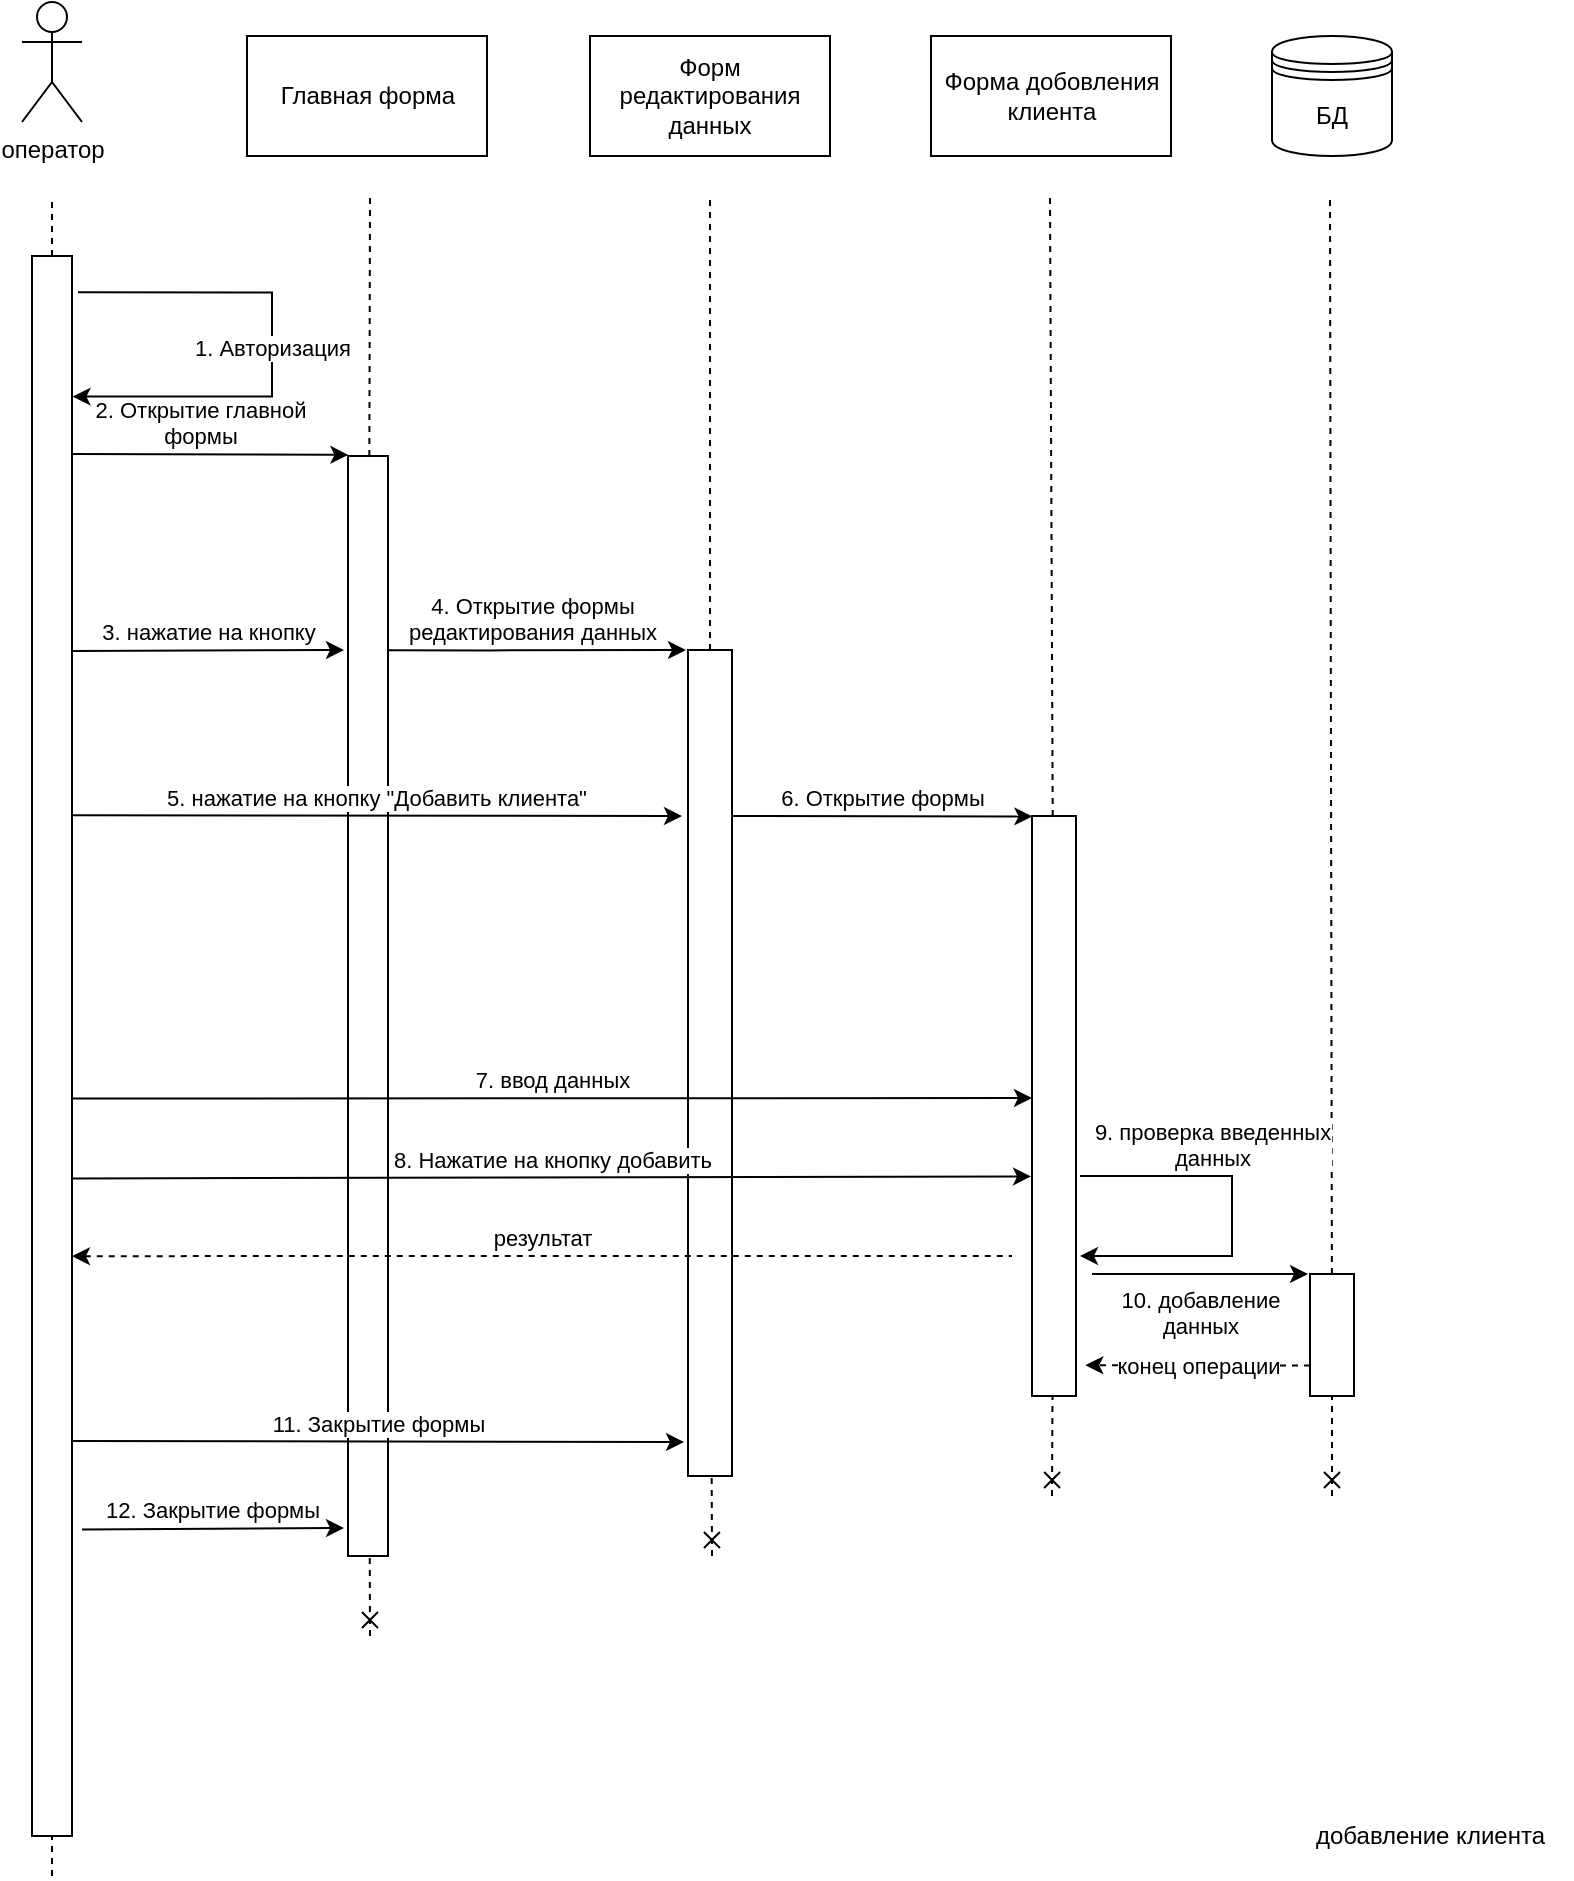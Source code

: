 <mxfile version="10.7.5" type="device"><diagram id="pCIILW8HR0IHddUcn_3H" name="Page-1"><mxGraphModel dx="1074" dy="644" grid="1" gridSize="10" guides="1" tooltips="1" connect="1" arrows="1" fold="1" page="1" pageScale="1" pageWidth="827" pageHeight="1169" math="0" shadow="0"><root><mxCell id="0"/><mxCell id="1" parent="0"/><mxCell id="YDUCniBrMUlvYcQVdhee-1" value="оператор" style="shape=umlActor;verticalLabelPosition=bottom;labelBackgroundColor=#ffffff;verticalAlign=top;html=1;outlineConnect=0;" vertex="1" parent="1"><mxGeometry x="35" y="23" width="30" height="60" as="geometry"/></mxCell><mxCell id="YDUCniBrMUlvYcQVdhee-2" value="Главная форма" style="rounded=0;whiteSpace=wrap;html=1;" vertex="1" parent="1"><mxGeometry x="147.5" y="40" width="120" height="60" as="geometry"/></mxCell><mxCell id="YDUCniBrMUlvYcQVdhee-3" value="Форм редактирования данных" style="rounded=0;whiteSpace=wrap;html=1;" vertex="1" parent="1"><mxGeometry x="319" y="40" width="120" height="60" as="geometry"/></mxCell><mxCell id="YDUCniBrMUlvYcQVdhee-4" value="Форма добовления клиента" style="rounded=0;whiteSpace=wrap;html=1;" vertex="1" parent="1"><mxGeometry x="489.5" y="40" width="120" height="60" as="geometry"/></mxCell><mxCell id="YDUCniBrMUlvYcQVdhee-5" value="БД" style="shape=datastore;whiteSpace=wrap;html=1;" vertex="1" parent="1"><mxGeometry x="660" y="40" width="60" height="60" as="geometry"/></mxCell><mxCell id="YDUCniBrMUlvYcQVdhee-6" value="" style="endArrow=none;dashed=1;html=1;" edge="1" parent="1"><mxGeometry width="50" height="50" relative="1" as="geometry"><mxPoint x="50" y="960" as="sourcePoint"/><mxPoint x="50" y="120" as="targetPoint"/></mxGeometry></mxCell><mxCell id="YDUCniBrMUlvYcQVdhee-7" value="" style="endArrow=none;dashed=1;html=1;" edge="1" parent="1" source="YDUCniBrMUlvYcQVdhee-16"><mxGeometry width="50" height="50" relative="1" as="geometry"><mxPoint x="209" y="960" as="sourcePoint"/><mxPoint x="209" y="120" as="targetPoint"/></mxGeometry></mxCell><mxCell id="YDUCniBrMUlvYcQVdhee-8" value="" style="endArrow=none;dashed=1;html=1;" edge="1" parent="1" source="YDUCniBrMUlvYcQVdhee-21"><mxGeometry width="50" height="50" relative="1" as="geometry"><mxPoint x="379.0" y="970" as="sourcePoint"/><mxPoint x="379.0" y="120" as="targetPoint"/></mxGeometry></mxCell><mxCell id="YDUCniBrMUlvYcQVdhee-9" value="" style="endArrow=none;dashed=1;html=1;" edge="1" parent="1" source="YDUCniBrMUlvYcQVdhee-25"><mxGeometry width="50" height="50" relative="1" as="geometry"><mxPoint x="549" y="960" as="sourcePoint"/><mxPoint x="549" y="120" as="targetPoint"/></mxGeometry></mxCell><mxCell id="YDUCniBrMUlvYcQVdhee-10" value="" style="endArrow=none;dashed=1;html=1;" edge="1" parent="1" source="YDUCniBrMUlvYcQVdhee-34"><mxGeometry width="50" height="50" relative="1" as="geometry"><mxPoint x="689" y="970" as="sourcePoint"/><mxPoint x="689" y="120" as="targetPoint"/></mxGeometry></mxCell><mxCell id="YDUCniBrMUlvYcQVdhee-19" value="3. нажатие на кнопку" style="edgeStyle=orthogonalEdgeStyle;rounded=0;orthogonalLoop=1;jettySize=auto;html=1;exitX=1;exitY=0.25;exitDx=0;exitDy=0;verticalAlign=bottom;" edge="1" parent="1" source="YDUCniBrMUlvYcQVdhee-11"><mxGeometry relative="1" as="geometry"><mxPoint x="196" y="347" as="targetPoint"/></mxGeometry></mxCell><mxCell id="YDUCniBrMUlvYcQVdhee-11" value="" style="rounded=0;whiteSpace=wrap;html=1;" vertex="1" parent="1"><mxGeometry x="40" y="150" width="20" height="790" as="geometry"/></mxCell><mxCell id="YDUCniBrMUlvYcQVdhee-15" value="1. Авторизация" style="endArrow=classic;html=1;exitX=1.15;exitY=0.023;exitDx=0;exitDy=0;exitPerimeter=0;edgeStyle=orthogonalEdgeStyle;rounded=0;entryX=1.012;entryY=0.089;entryDx=0;entryDy=0;entryPerimeter=0;" edge="1" parent="1" source="YDUCniBrMUlvYcQVdhee-11" target="YDUCniBrMUlvYcQVdhee-11"><mxGeometry width="50" height="50" relative="1" as="geometry"><mxPoint x="140" y="190" as="sourcePoint"/><mxPoint x="110" y="220" as="targetPoint"/><Array as="points"><mxPoint x="160" y="168"/><mxPoint x="160" y="220"/></Array></mxGeometry></mxCell><mxCell id="YDUCniBrMUlvYcQVdhee-16" value="" style="rounded=0;whiteSpace=wrap;html=1;" vertex="1" parent="1"><mxGeometry x="198" y="250" width="20" height="550" as="geometry"/></mxCell><mxCell id="YDUCniBrMUlvYcQVdhee-17" value="" style="endArrow=none;dashed=1;html=1;startArrow=cross;startFill=0;" edge="1" parent="1" target="YDUCniBrMUlvYcQVdhee-16"><mxGeometry width="50" height="50" relative="1" as="geometry"><mxPoint x="209" y="840" as="sourcePoint"/><mxPoint x="209" y="120" as="targetPoint"/></mxGeometry></mxCell><mxCell id="YDUCniBrMUlvYcQVdhee-18" value="2. Открытие главной&lt;br&gt;формы" style="endArrow=classic;html=1;entryX=0.009;entryY=-0.001;entryDx=0;entryDy=0;entryPerimeter=0;verticalAlign=bottom;" edge="1" parent="1" target="YDUCniBrMUlvYcQVdhee-16"><mxGeometry x="-0.075" width="50" height="50" relative="1" as="geometry"><mxPoint x="60" y="249" as="sourcePoint"/><mxPoint x="196" y="250" as="targetPoint"/><mxPoint as="offset"/></mxGeometry></mxCell><mxCell id="YDUCniBrMUlvYcQVdhee-20" value="4. Открытие формы&lt;br&gt;редактирования данных" style="edgeStyle=orthogonalEdgeStyle;rounded=0;orthogonalLoop=1;jettySize=auto;html=1;exitX=1;exitY=0.25;exitDx=0;exitDy=0;verticalAlign=bottom;" edge="1" parent="1"><mxGeometry x="-0.034" relative="1" as="geometry"><mxPoint x="218" y="347.167" as="sourcePoint"/><mxPoint x="367" y="347" as="targetPoint"/><Array as="points"><mxPoint x="268" y="347"/><mxPoint x="268" y="347"/></Array><mxPoint as="offset"/></mxGeometry></mxCell><mxCell id="YDUCniBrMUlvYcQVdhee-21" value="" style="rounded=0;whiteSpace=wrap;html=1;" vertex="1" parent="1"><mxGeometry x="368" y="347" width="22" height="413" as="geometry"/></mxCell><mxCell id="YDUCniBrMUlvYcQVdhee-22" value="" style="endArrow=none;dashed=1;html=1;startArrow=cross;startFill=0;" edge="1" parent="1" target="YDUCniBrMUlvYcQVdhee-21"><mxGeometry width="50" height="50" relative="1" as="geometry"><mxPoint x="380" y="800" as="sourcePoint"/><mxPoint x="379.0" y="120" as="targetPoint"/><Array as="points"><mxPoint x="380" y="800"/></Array></mxGeometry></mxCell><mxCell id="YDUCniBrMUlvYcQVdhee-23" value="5. нажатие на кнопку &quot;Добавить клиента&quot;" style="endArrow=classic;html=1;exitX=1;exitY=0.354;exitDx=0;exitDy=0;exitPerimeter=0;verticalAlign=bottom;" edge="1" parent="1" source="YDUCniBrMUlvYcQVdhee-11"><mxGeometry width="50" height="50" relative="1" as="geometry"><mxPoint x="90" y="430" as="sourcePoint"/><mxPoint x="365" y="430" as="targetPoint"/></mxGeometry></mxCell><mxCell id="YDUCniBrMUlvYcQVdhee-25" value="" style="rounded=0;whiteSpace=wrap;html=1;" vertex="1" parent="1"><mxGeometry x="540" y="430" width="22" height="290" as="geometry"/></mxCell><mxCell id="YDUCniBrMUlvYcQVdhee-26" value="" style="endArrow=none;dashed=1;html=1;endFill=0;startArrow=cross;startFill=0;" edge="1" parent="1" target="YDUCniBrMUlvYcQVdhee-25"><mxGeometry width="50" height="50" relative="1" as="geometry"><mxPoint x="550" y="770" as="sourcePoint"/><mxPoint x="549" y="120" as="targetPoint"/></mxGeometry></mxCell><mxCell id="YDUCniBrMUlvYcQVdhee-27" value="6. Открытие формы" style="endArrow=classic;html=1;entryX=-0.128;entryY=0.575;entryDx=0;entryDy=0;entryPerimeter=0;verticalAlign=bottom;" edge="1" parent="1"><mxGeometry width="50" height="50" relative="1" as="geometry"><mxPoint x="390" y="430" as="sourcePoint"/><mxPoint x="540.2" y="430.2" as="targetPoint"/></mxGeometry></mxCell><mxCell id="YDUCniBrMUlvYcQVdhee-28" value="7. ввод данных" style="endArrow=classic;html=1;exitX=1;exitY=0.354;exitDx=0;exitDy=0;exitPerimeter=0;verticalAlign=bottom;" edge="1" parent="1"><mxGeometry width="50" height="50" relative="1" as="geometry"><mxPoint x="60.029" y="571.235" as="sourcePoint"/><mxPoint x="540" y="571" as="targetPoint"/></mxGeometry></mxCell><mxCell id="YDUCniBrMUlvYcQVdhee-29" value="8. Нажатие на кнопку добавить" style="endArrow=classic;html=1;exitX=1;exitY=0.354;exitDx=0;exitDy=0;exitPerimeter=0;entryX=0;entryY=0.609;entryDx=0;entryDy=0;entryPerimeter=0;verticalAlign=bottom;" edge="1" parent="1"><mxGeometry width="50" height="50" relative="1" as="geometry"><mxPoint x="60.029" y="611.235" as="sourcePoint"/><mxPoint x="539.529" y="610.235" as="targetPoint"/></mxGeometry></mxCell><mxCell id="YDUCniBrMUlvYcQVdhee-31" value="9. проверка введенных&lt;br&gt;данных" style="edgeStyle=orthogonalEdgeStyle;rounded=0;orthogonalLoop=1;jettySize=auto;html=1;verticalAlign=bottom;" edge="1" parent="1"><mxGeometry x="-0.312" relative="1" as="geometry"><mxPoint x="564" y="610" as="sourcePoint"/><mxPoint x="564" y="650" as="targetPoint"/><Array as="points"><mxPoint x="640" y="610"/><mxPoint x="640" y="650"/></Array><mxPoint as="offset"/></mxGeometry></mxCell><mxCell id="YDUCniBrMUlvYcQVdhee-33" value="результат" style="endArrow=none;html=1;endFill=0;dashed=1;startArrow=classic;startFill=1;exitX=1;exitY=0.633;exitDx=0;exitDy=0;exitPerimeter=0;verticalAlign=bottom;" edge="1" parent="1" source="YDUCniBrMUlvYcQVdhee-11"><mxGeometry width="50" height="50" relative="1" as="geometry"><mxPoint x="70" y="650" as="sourcePoint"/><mxPoint x="530" y="650" as="targetPoint"/></mxGeometry></mxCell><mxCell id="YDUCniBrMUlvYcQVdhee-38" value="конец операции" style="edgeStyle=orthogonalEdgeStyle;rounded=0;orthogonalLoop=1;jettySize=auto;html=1;exitX=0;exitY=0.75;exitDx=0;exitDy=0;entryX=1.212;entryY=0.947;entryDx=0;entryDy=0;entryPerimeter=0;startArrow=none;startFill=0;endArrow=classic;endFill=1;dashed=1;" edge="1" parent="1" source="YDUCniBrMUlvYcQVdhee-34" target="YDUCniBrMUlvYcQVdhee-25"><mxGeometry relative="1" as="geometry"/></mxCell><mxCell id="YDUCniBrMUlvYcQVdhee-34" value="" style="rounded=0;whiteSpace=wrap;html=1;" vertex="1" parent="1"><mxGeometry x="679" y="659" width="22" height="61" as="geometry"/></mxCell><mxCell id="YDUCniBrMUlvYcQVdhee-35" value="" style="endArrow=none;dashed=1;html=1;startArrow=cross;startFill=0;" edge="1" parent="1" target="YDUCniBrMUlvYcQVdhee-34"><mxGeometry width="50" height="50" relative="1" as="geometry"><mxPoint x="690" y="770" as="sourcePoint"/><mxPoint x="689" y="120" as="targetPoint"/></mxGeometry></mxCell><mxCell id="YDUCniBrMUlvYcQVdhee-36" value="10. добавление&lt;br&gt;данных" style="endArrow=classic;html=1;verticalAlign=top;" edge="1" parent="1"><mxGeometry width="50" height="50" relative="1" as="geometry"><mxPoint x="570" y="659" as="sourcePoint"/><mxPoint x="678" y="659" as="targetPoint"/></mxGeometry></mxCell><mxCell id="YDUCniBrMUlvYcQVdhee-39" value="11. Закрытие формы" style="endArrow=classic;html=1;exitX=1;exitY=0.75;exitDx=0;exitDy=0;verticalAlign=bottom;" edge="1" parent="1" source="YDUCniBrMUlvYcQVdhee-11"><mxGeometry width="50" height="50" relative="1" as="geometry"><mxPoint x="80" y="740" as="sourcePoint"/><mxPoint x="366" y="743" as="targetPoint"/></mxGeometry></mxCell><mxCell id="YDUCniBrMUlvYcQVdhee-40" value="12. Закрытие формы" style="endArrow=classic;html=1;exitX=1.25;exitY=0.806;exitDx=0;exitDy=0;exitPerimeter=0;verticalAlign=bottom;" edge="1" parent="1" source="YDUCniBrMUlvYcQVdhee-11"><mxGeometry width="50" height="50" relative="1" as="geometry"><mxPoint x="100" y="830" as="sourcePoint"/><mxPoint x="196" y="786" as="targetPoint"/></mxGeometry></mxCell><mxCell id="YDUCniBrMUlvYcQVdhee-42" value="добавление клиента" style="text;html=1;resizable=0;points=[];autosize=1;align=left;verticalAlign=top;spacingTop=-4;" vertex="1" parent="1"><mxGeometry x="680" y="930" width="130" height="20" as="geometry"/></mxCell></root></mxGraphModel></diagram></mxfile>